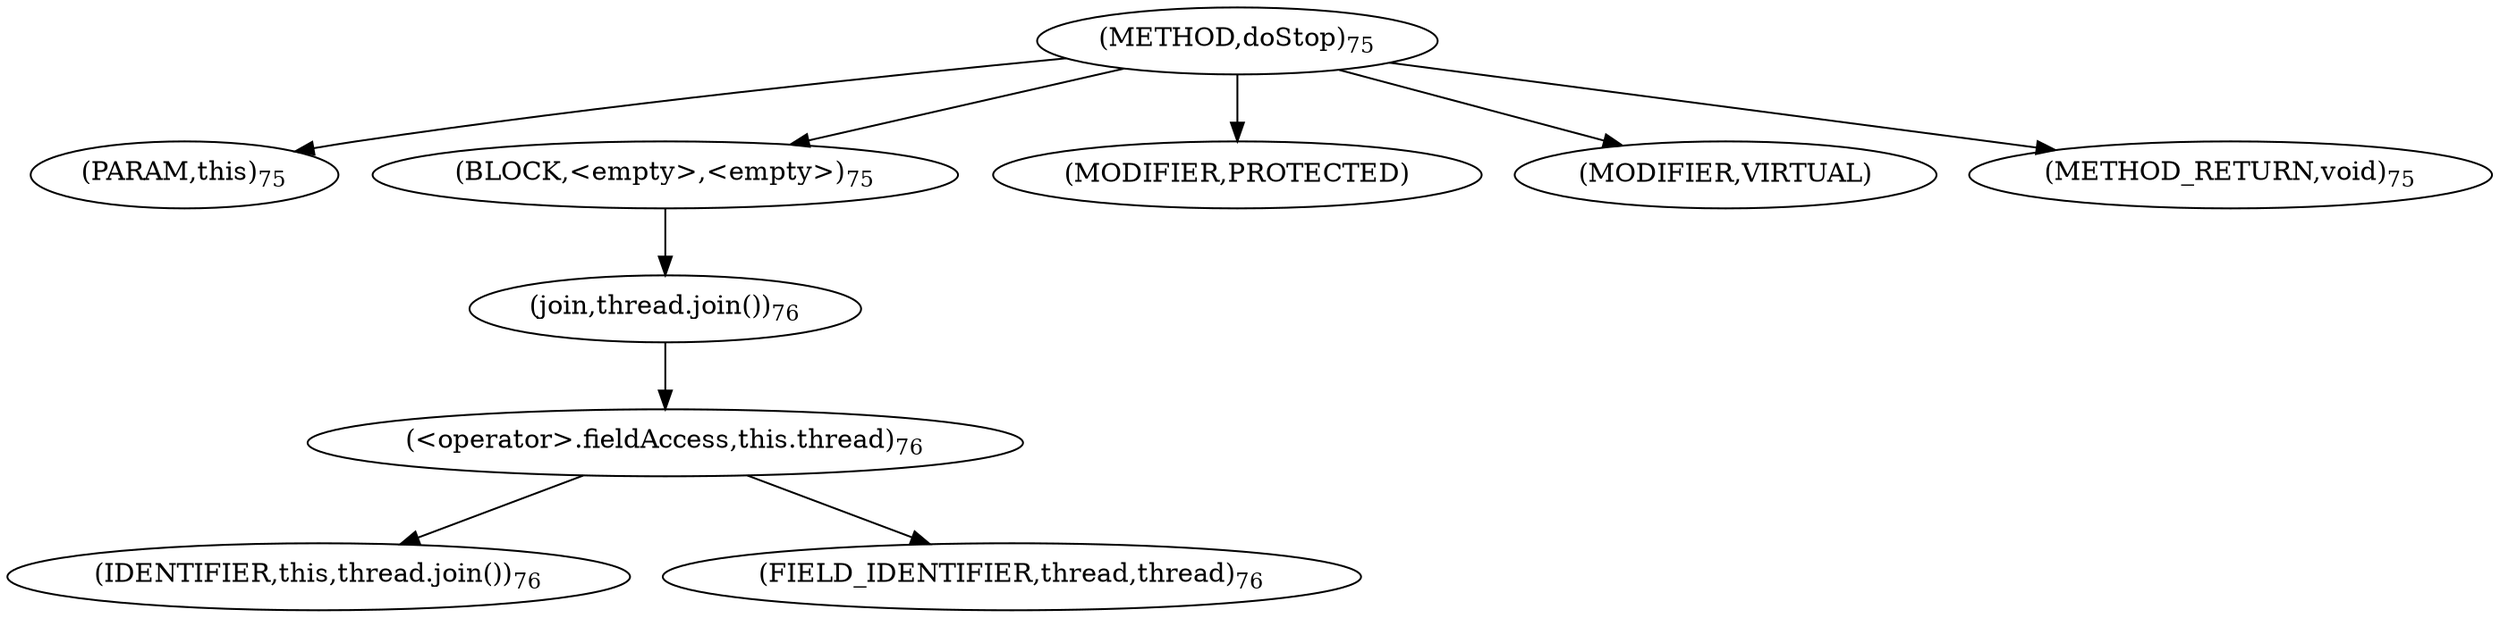 digraph "doStop" {  
"132" [label = <(METHOD,doStop)<SUB>75</SUB>> ]
"133" [label = <(PARAM,this)<SUB>75</SUB>> ]
"134" [label = <(BLOCK,&lt;empty&gt;,&lt;empty&gt;)<SUB>75</SUB>> ]
"135" [label = <(join,thread.join())<SUB>76</SUB>> ]
"136" [label = <(&lt;operator&gt;.fieldAccess,this.thread)<SUB>76</SUB>> ]
"137" [label = <(IDENTIFIER,this,thread.join())<SUB>76</SUB>> ]
"138" [label = <(FIELD_IDENTIFIER,thread,thread)<SUB>76</SUB>> ]
"139" [label = <(MODIFIER,PROTECTED)> ]
"140" [label = <(MODIFIER,VIRTUAL)> ]
"141" [label = <(METHOD_RETURN,void)<SUB>75</SUB>> ]
  "132" -> "133" 
  "132" -> "134" 
  "132" -> "139" 
  "132" -> "140" 
  "132" -> "141" 
  "134" -> "135" 
  "135" -> "136" 
  "136" -> "137" 
  "136" -> "138" 
}
